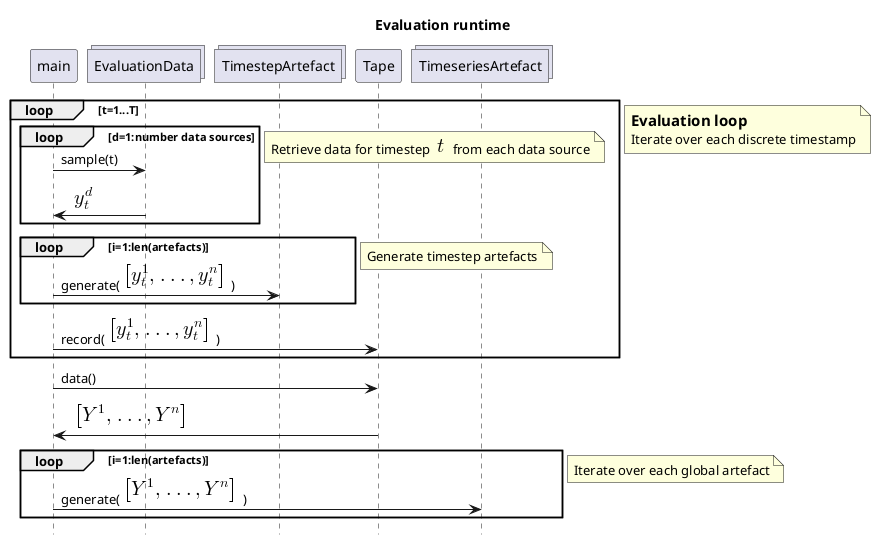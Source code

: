 @startuml
hide footbox
title Evaluation runtime

collections TimeseriesArtefact as tseries_art order 32
participant Tape as tape order 31
collections TimestepArtefact as ts_art order 30
collections EvaluationData as eval_data order 20
participant "main" as main order 10

loop t=1...T
    loop d=1:number data sources
        main -> eval_data : sample(t)
        main <- eval_data : <math>y_t^d</math>
    end
    note right
    Retrieve data for timestep <math>t</math> from each data source
    end note

    
    loop i=1:len(artefacts)
        main -> ts_art: generate(<math>[y_t^1, ..., y_t^n]</math>)
    end
    note right
    Generate timestep artefacts
    end note

    main -> tape: record(<math>[y_t^1, ..., y_t^n]</math>)


end

note right
== Evaluation loop
Iterate over each discrete timestamp
end note

main -> tape: data()
main <- tape: <math>[Y^1, ..., Y^n]</math>

loop i=1:len(artefacts)
    main -> tseries_art : generate(<math>[Y^1, ..., Y^n]</math>)
end
note right
Iterate over each global artefact
end note
@enduml